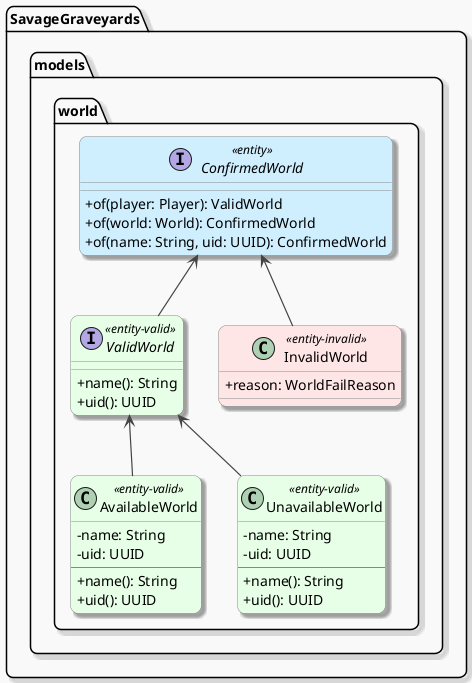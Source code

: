 @startuml

' === GLOBAL STYLING ===
skinparam backgroundColor #f9f9f9
skinparam shadowing true
skinparam roundCorner 15
skinparam ArrowColor #444444
skinparam ArrowThickness 1.2
skinparam ArrowFontSize 11
skinparam packageTitleFontSize 14
skinparam classFontName "Helvetica"
skinparam classAttributeIconSize 0
skinparam class {
  BackgroundColor white
  BorderColor #888888
}
skinparam class {
  BackgroundColor<<entity>> #cfefff
    BackgroundColor<<entity-valid>> #e6ffe6
  BackgroundColor<<entity-invalid>> #ffe6e6
}


package SavageGraveyards {
    package models {
        package world {
            interface ConfirmedWorld <<entity>> {
                + of(player: Player): ValidWorld
                + of(world: World): ConfirmedWorld
                + of(name: String, uid: UUID): ConfirmedWorld
            }
            interface ValidWorld <<entity-valid>> {
                + name(): String
                + uid(): UUID
            }
            class AvailableWorld <<entity-valid>> {
                - name: String
                - uid: UUID
                --
                + name(): String
                + uid(): UUID
            }
            class UnavailableWorld <<entity-valid>> {
                - name: String
                - uid: UUID
                --
                + name(): String
                + uid(): UUID
            }
            class InvalidWorld <<entity-invalid>> {
                + reason: WorldFailReason
            }
        }
    }
}

'edges
ConfirmedWorld <-- ValidWorld
ConfirmedWorld <-- InvalidWorld
ValidWorld <-- AvailableWorld
ValidWorld <-- UnavailableWorld

@enduml

